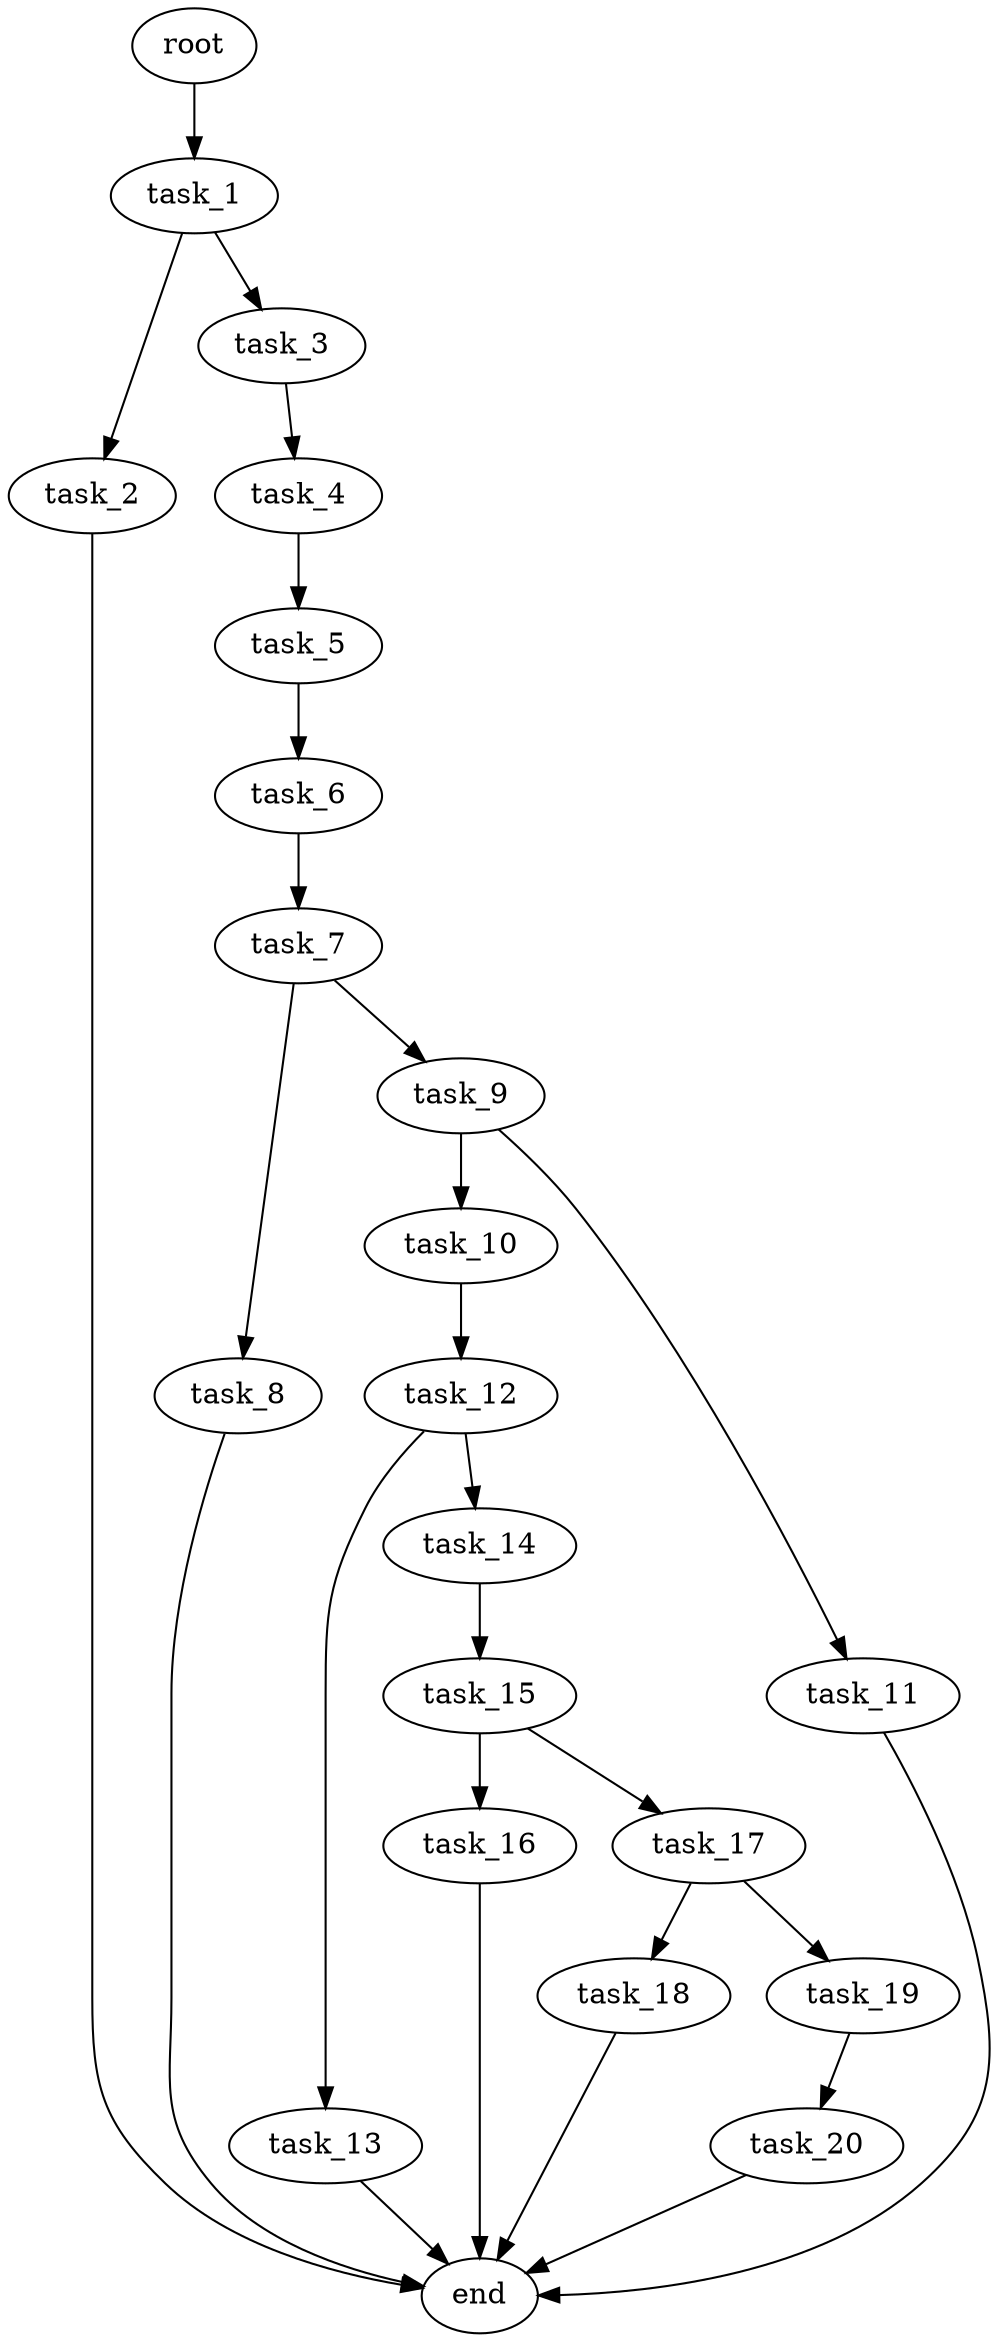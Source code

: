 digraph G {
  root [size="0.000000e+00"];
  task_1 [size="7.757561e+08"];
  task_2 [size="2.857996e+09"];
  task_3 [size="2.717879e+09"];
  task_4 [size="3.197776e+09"];
  task_5 [size="5.401982e+09"];
  task_6 [size="1.384602e+09"];
  task_7 [size="2.313384e+09"];
  task_8 [size="6.939804e+09"];
  task_9 [size="7.064485e+09"];
  task_10 [size="6.432243e+08"];
  task_11 [size="4.076586e+09"];
  task_12 [size="5.426569e+09"];
  task_13 [size="4.158327e+09"];
  task_14 [size="2.069137e+09"];
  task_15 [size="4.202015e+09"];
  task_16 [size="9.048480e+09"];
  task_17 [size="5.841210e+09"];
  task_18 [size="6.955534e+09"];
  task_19 [size="8.567464e+09"];
  task_20 [size="7.656180e+09"];
  end [size="0.000000e+00"];

  root -> task_1 [size="1.000000e-12"];
  task_1 -> task_2 [size="2.857996e+08"];
  task_1 -> task_3 [size="2.717879e+08"];
  task_2 -> end [size="1.000000e-12"];
  task_3 -> task_4 [size="3.197776e+08"];
  task_4 -> task_5 [size="5.401982e+08"];
  task_5 -> task_6 [size="1.384602e+08"];
  task_6 -> task_7 [size="2.313384e+08"];
  task_7 -> task_8 [size="6.939804e+08"];
  task_7 -> task_9 [size="7.064485e+08"];
  task_8 -> end [size="1.000000e-12"];
  task_9 -> task_10 [size="6.432243e+07"];
  task_9 -> task_11 [size="4.076586e+08"];
  task_10 -> task_12 [size="5.426569e+08"];
  task_11 -> end [size="1.000000e-12"];
  task_12 -> task_13 [size="4.158327e+08"];
  task_12 -> task_14 [size="2.069137e+08"];
  task_13 -> end [size="1.000000e-12"];
  task_14 -> task_15 [size="4.202015e+08"];
  task_15 -> task_16 [size="9.048480e+08"];
  task_15 -> task_17 [size="5.841210e+08"];
  task_16 -> end [size="1.000000e-12"];
  task_17 -> task_18 [size="6.955534e+08"];
  task_17 -> task_19 [size="8.567464e+08"];
  task_18 -> end [size="1.000000e-12"];
  task_19 -> task_20 [size="7.656180e+08"];
  task_20 -> end [size="1.000000e-12"];
}
